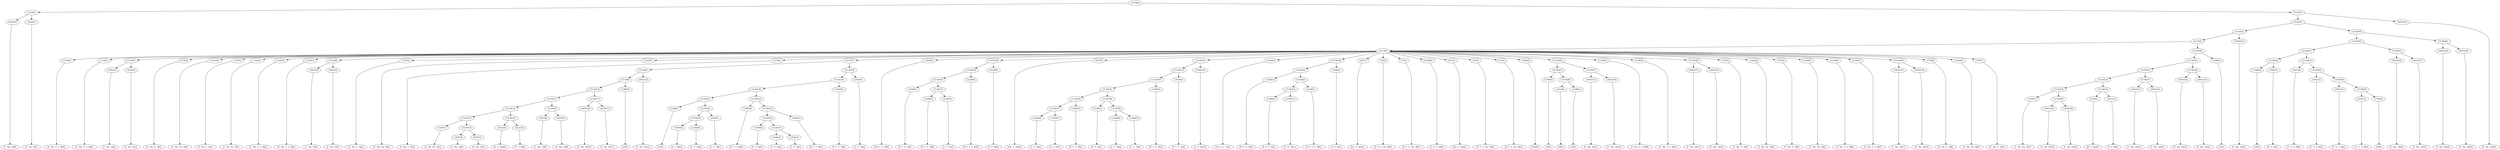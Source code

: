 digraph sample{
"L4055(0)"->"[C  Dis  G](0)"
"L4055(1)"->"[C  Dis  G](1)"
"L5130(1)"->"L4055(0)"
"L5130(1)"->"L4055(1)"
"L1184(0)"->"[C  Dis  G  A  B](0)"
"L1184(1)"->"[C  Dis  G  A  B](1)"
"L4055(2)"->"[C  Dis  G](2)"
"L4055(3)"->"[C  Dis  G](3)"
"L5130(5)"->"L4055(2)"
"L5130(5)"->"L4055(3)"
"L379(0)"->"[C  Dis  G  A](0)"
"L1420(0)"->"[C  Dis  Fis  A](0)"
"L379(1)"->"[C  Dis  G  A](1)"
"L1420(1)"->"[C  Dis  Fis  A](1)"
"L1184(2)"->"[C  Dis  G  A  B](2)"
"L1184(3)"->"[C  Dis  G  A  B](3)"
"L4055(4)"->"[C  Dis  G](4)"
"L4055(5)"->"[C  Dis  G](5)"
"L5130(6)"->"L4055(4)"
"L5130(6)"->"L4055(5)"
"L379(2)"->"[C  Dis  G  A](2)"
"L1420(2)"->"[C  Dis  Fis  A](2)"
"L379(3)"->"[C  Dis  G  A](3)"
"L1420(3)"->"[C  Dis  Fis  A](3)"
"L4055(6)"->"[C  Dis  G](6)"
"L4055(7)"->"[C  Dis  G](7)"
"L5130(14)"->"L4055(6)"
"L5130(14)"->"L4055(7)"
"L5130(13)"->"L1420(3)"
"L5130(13)"->"L5130(14)"
"L4142(0)"->"[D  G  Ais](0)"
"L4221(0)"->"[F  G  B](0)"
"L5130(15)"->"L4142(0)"
"L5130(15)"->"L4221(0)"
"L5130(12)"->"L5130(13)"
"L5130(12)"->"L5130(15)"
"L4055(8)"->"[C  Dis  G](8)"
"L4055(9)"->"[C  Dis  G](9)"
"L5130(16)"->"L4055(8)"
"L5130(16)"->"L4055(9)"
"L5130(11)"->"L5130(12)"
"L5130(11)"->"L5130(16)"
"L4055(10)"->"[C  Dis  G](10)"
"L4055(11)"->"[C  Dis  G](11)"
"L5130(17)"->"L4055(10)"
"L5130(17)"->"L4055(11)"
"L5130(10)"->"L5130(11)"
"L5130(10)"->"L5130(17)"
"L2388(0)"->"[G](0)"
"L5130(9)"->"L5130(10)"
"L5130(9)"->"L2388(0)"
"L4055(12)"->"[C  Dis  G](12)"
"L5130(8)"->"L5130(9)"
"L5130(8)"->"L4055(12)"
"L2388(1)"->"[G](1)"
"L1895(0)"->"[D  G  B](0)"
"L2544(0)"->"[C  E  G](0)"
"L5130(23)"->"L1895(0)"
"L5130(23)"->"L2544(0)"
"L2544(1)"->"[C  E  G](1)"
"L5130(22)"->"L5130(23)"
"L5130(22)"->"L2544(1)"
"L5130(21)"->"L2388(1)"
"L5130(21)"->"L5130(22)"
"L3269(0)"->"[D  F  G  B](0)"
"L3109(0)"->"[D  F  G](0)"
"L2544(2)"->"[C  E  G](2)"
"L2544(3)"->"[C  E  G](3)"
"L5130(27)"->"L2544(2)"
"L5130(27)"->"L2544(3)"
"L5130(26)"->"L3109(0)"
"L5130(26)"->"L5130(27)"
"L3269(1)"->"[D  F  G  B](1)"
"L5130(25)"->"L5130(26)"
"L5130(25)"->"L3269(1)"
"L5130(24)"->"L3269(0)"
"L5130(24)"->"L5130(25)"
"L5130(20)"->"L5130(21)"
"L5130(20)"->"L5130(24)"
"L3558(0)"->"[D  F  G  A](0)"
"L5130(19)"->"L5130(20)"
"L5130(19)"->"L3558(0)"
"L2544(4)"->"[C  E  G](4)"
"L5130(18)"->"L5130(19)"
"L5130(18)"->"L2544(4)"
"L5130(7)"->"L5130(8)"
"L5130(7)"->"L5130(18)"
"L2958(0)"->"[Cis  E  F  A](0)"
"L3558(1)"->"[D  F  G  A](1)"
"L4384(0)"->"[D  E  F  A](0)"
"L2544(5)"->"[C  E  G](5)"
"L5130(31)"->"L4384(0)"
"L5130(31)"->"L2544(5)"
"L5130(30)"->"L3558(1)"
"L5130(30)"->"L5130(31)"
"L2228(0)"->"[D  E  F  G  B](0)"
"L5130(29)"->"L5130(30)"
"L5130(29)"->"L2228(0)"
"L4339(0)"->"[C  E  B](0)"
"L5130(28)"->"L5130(29)"
"L5130(28)"->"L4339(0)"
"L637(0)"->"[Gis  A  Ais](0)"
"L2544(6)"->"[C  E  G](6)"
"L2544(7)"->"[C  E  G](7)"
"L5130(37)"->"L2544(6)"
"L5130(37)"->"L2544(7)"
"L3269(2)"->"[D  F  G  B](2)"
"L5130(36)"->"L5130(37)"
"L5130(36)"->"L3269(2)"
"L3109(1)"->"[D  F  G](1)"
"L2544(8)"->"[C  E  G](8)"
"L2544(9)"->"[C  E  G](9)"
"L5130(39)"->"L2544(8)"
"L5130(39)"->"L2544(9)"
"L5130(38)"->"L3109(1)"
"L5130(38)"->"L5130(39)"
"L5130(35)"->"L5130(36)"
"L5130(35)"->"L5130(38)"
"L3269(3)"->"[D  F  G  B](3)"
"L5130(34)"->"L5130(35)"
"L5130(34)"->"L3269(3)"
"L3558(2)"->"[D  F  G  A](2)"
"L5130(33)"->"L5130(34)"
"L5130(33)"->"L3558(2)"
"L2544(10)"->"[C  E  G](10)"
"L5130(32)"->"L5130(33)"
"L5130(32)"->"L2544(10)"
"L2958(1)"->"[Cis  E  F  A](1)"
"L3558(3)"->"[D  F  G  A](3)"
"L4384(1)"->"[D  E  F  A](1)"
"L2544(11)"->"[C  E  G](11)"
"L5130(43)"->"L4384(1)"
"L5130(43)"->"L2544(11)"
"L2228(1)"->"[D  E  F  G  B](1)"
"L5130(42)"->"L5130(43)"
"L5130(42)"->"L2228(1)"
"L5130(41)"->"L3558(3)"
"L5130(41)"->"L5130(42)"
"L4339(1)"->"[C  E  B](1)"
"L5130(40)"->"L5130(41)"
"L5130(40)"->"L4339(1)"
"L637(1)"->"[Gis  A  Ais](1)"
"L33(0)"->"[D  F  G  Gis  B](0)"
"L33(1)"->"[D  F  G  Gis  B](1)"
"L4128(0)"->"[C  E  G  B](0)"
"L637(2)"->"[Gis  A  Ais](2)"
"L33(2)"->"[D  F  G  Gis  B](2)"
"L33(3)"->"[D  F  G  Gis  B](3)"
"L-686(0)"->"[Gis](0)"
"L3799(0)"->"[F](0)"
"L3215(0)"->"[D](0)"
"L2388(2)"->"[G](2)"
"L5130(46)"->"L3215(0)"
"L5130(46)"->"L2388(2)"
"L5130(45)"->"L3799(0)"
"L5130(45)"->"L5130(46)"
"L4055(13)"->"[C  Dis  G](13)"
"L4055(14)"->"[C  Dis  G](14)"
"L5130(47)"->"L4055(13)"
"L5130(47)"->"L4055(14)"
"L5130(44)"->"L5130(45)"
"L5130(44)"->"L5130(47)"
"L1184(4)"->"[C  Dis  G  A  B](4)"
"L1184(5)"->"[C  Dis  G  A  B](5)"
"L4055(15)"->"[C  Dis  G](15)"
"L4055(16)"->"[C  Dis  G](16)"
"L5130(48)"->"L4055(15)"
"L5130(48)"->"L4055(16)"
"L379(4)"->"[C  Dis  G  A](4)"
"L1420(4)"->"[C  Dis  Fis  A](4)"
"L379(5)"->"[C  Dis  G  A](5)"
"L1420(5)"->"[C  Dis  Fis  A](5)"
"L1184(6)"->"[C  Dis  G  A  B](6)"
"L1184(7)"->"[C  Dis  G  A  B](7)"
"L4055(17)"->"[C  Dis  G](17)"
"L4055(18)"->"[C  Dis  G](18)"
"L5130(49)"->"L4055(17)"
"L5130(49)"->"L4055(18)"
"L379(6)"->"[C  Dis  G  A](6)"
"L1420(6)"->"[C  Dis  Fis  A](6)"
"L379(7)"->"[C  Dis  G  A](7)"
"L5119(0)"->"L1184(0)"
"L5119(0)"->"L1184(1)"
"L5119(0)"->"L5130(5)"
"L5119(0)"->"L379(0)"
"L5119(0)"->"L1420(0)"
"L5119(0)"->"L379(1)"
"L5119(0)"->"L1420(1)"
"L5119(0)"->"L1184(2)"
"L5119(0)"->"L1184(3)"
"L5119(0)"->"L5130(6)"
"L5119(0)"->"L379(2)"
"L5119(0)"->"L1420(2)"
"L5119(0)"->"L379(3)"
"L5119(0)"->"L5130(7)"
"L5119(0)"->"L2958(0)"
"L5119(0)"->"L5130(28)"
"L5119(0)"->"L637(0)"
"L5119(0)"->"L5130(32)"
"L5119(0)"->"L2958(1)"
"L5119(0)"->"L5130(40)"
"L5119(0)"->"L637(1)"
"L5119(0)"->"L33(0)"
"L5119(0)"->"L33(1)"
"L5119(0)"->"L4128(0)"
"L5119(0)"->"L637(2)"
"L5119(0)"->"L33(2)"
"L5119(0)"->"L33(3)"
"L5119(0)"->"L-686(0)"
"L5119(0)"->"L5130(44)"
"L5119(0)"->"L1184(4)"
"L5119(0)"->"L1184(5)"
"L5119(0)"->"L5130(48)"
"L5119(0)"->"L379(4)"
"L5119(0)"->"L1420(4)"
"L5119(0)"->"L379(5)"
"L5119(0)"->"L1420(5)"
"L5119(0)"->"L1184(6)"
"L5119(0)"->"L1184(7)"
"L5119(0)"->"L5130(49)"
"L5119(0)"->"L379(6)"
"L5119(0)"->"L1420(6)"
"L5119(0)"->"L379(7)"
"L1420(7)"->"[C  Dis  Fis  A](7)"
"L4055(19)"->"[C  Dis  G](19)"
"L4055(20)"->"[C  Dis  G](20)"
"L5130(55)"->"L4055(19)"
"L5130(55)"->"L4055(20)"
"L5130(54)"->"L1420(7)"
"L5130(54)"->"L5130(55)"
"L4142(1)"->"[D  G  Ais](1)"
"L4221(1)"->"[F  G  B](1)"
"L5130(56)"->"L4142(1)"
"L5130(56)"->"L4221(1)"
"L5130(53)"->"L5130(54)"
"L5130(53)"->"L5130(56)"
"L4055(21)"->"[C  Dis  G](21)"
"L4055(22)"->"[C  Dis  G](22)"
"L5130(57)"->"L4055(21)"
"L5130(57)"->"L4055(22)"
"L5130(52)"->"L5130(53)"
"L5130(52)"->"L5130(57)"
"L4055(23)"->"[C  Dis  G](23)"
"L4055(24)"->"[C  Dis  G](24)"
"L5130(58)"->"L4055(23)"
"L5130(58)"->"L4055(24)"
"L5130(51)"->"L5130(52)"
"L5130(51)"->"L5130(58)"
"L2388(3)"->"[G](3)"
"L5130(50)"->"L5130(51)"
"L5130(50)"->"L2388(3)"
"L5118(0)"->"L5119(0)"
"L5118(0)"->"L5130(50)"
"L4055(25)"->"[C  Dis  G](25)"
"L5130(4)"->"L5118(0)"
"L5130(4)"->"L4055(25)"
"L2388(4)"->"[G](4)"
"L1895(1)"->"[D  G  B](1)"
"L5130(62)"->"L2388(4)"
"L5130(62)"->"L1895(1)"
"L5021(0)"->"[C  G  A  B](0)"
"L5021(1)"->"[C  G  A  B](1)"
"L5021(2)"->"[C  G  A  B](2)"
"L5021(3)"->"[C  G  A  B](3)"
"L1796(0)"->"[C](0)"
"L5130(66)"->"L5021(3)"
"L5130(66)"->"L1796(0)"
"L5130(65)"->"L5021(2)"
"L5130(65)"->"L5130(66)"
"L5130(64)"->"L5021(1)"
"L5130(64)"->"L5130(65)"
"L5130(63)"->"L5021(0)"
"L5130(63)"->"L5130(64)"
"L5130(61)"->"L5130(62)"
"L5130(61)"->"L5130(63)"
"L4055(26)"->"[C  Dis  G](26)"
"L4055(27)"->"[C  Dis  G](27)"
"L5130(67)"->"L4055(26)"
"L5130(67)"->"L4055(27)"
"L5130(60)"->"L5130(61)"
"L5130(60)"->"L5130(67)"
"L4055(28)"->"[C  Dis  G](28)"
"L4055(29)"->"[C  Dis  G](29)"
"L5130(68)"->"L4055(28)"
"L5130(68)"->"L4055(29)"
"L5130(59)"->"L5130(60)"
"L5130(59)"->"L5130(68)"
"L5130(3)"->"L5130(4)"
"L5130(3)"->"L5130(59)"
"L4055(30)"->"[C  Dis  G](30)"
"L5130(2)"->"L5130(3)"
"L5130(2)"->"L4055(30)"
"L5130(0)"->"L5130(1)"
"L5130(0)"->"L5130(2)"
{rank = min; "L5130(0)"}
{rank = same; "L5130(1)"; "L5130(2)";}
{rank = same; "L4055(0)"; "L4055(1)"; "L5130(3)"; "L4055(30)";}
{rank = same; "L5130(4)"; "L5130(59)";}
{rank = same; "L5118(0)"; "L4055(25)"; "L5130(60)"; "L5130(68)";}
{rank = same; "L5119(0)"; "L5130(50)"; "L5130(61)"; "L5130(67)"; "L4055(28)"; "L4055(29)";}
{rank = same; "L1184(0)"; "L1184(1)"; "L5130(5)"; "L379(0)"; "L1420(0)"; "L379(1)"; "L1420(1)"; "L1184(2)"; "L1184(3)"; "L5130(6)"; "L379(2)"; "L1420(2)"; "L379(3)"; "L5130(7)"; "L2958(0)"; "L5130(28)"; "L637(0)"; "L5130(32)"; "L2958(1)"; "L5130(40)"; "L637(1)"; "L33(0)"; "L33(1)"; "L4128(0)"; "L637(2)"; "L33(2)"; "L33(3)"; "L-686(0)"; "L5130(44)"; "L1184(4)"; "L1184(5)"; "L5130(48)"; "L379(4)"; "L1420(4)"; "L379(5)"; "L1420(5)"; "L1184(6)"; "L1184(7)"; "L5130(49)"; "L379(6)"; "L1420(6)"; "L379(7)"; "L5130(51)"; "L2388(3)"; "L5130(62)"; "L5130(63)"; "L4055(26)"; "L4055(27)";}
{rank = same; "L4055(2)"; "L4055(3)"; "L4055(4)"; "L4055(5)"; "L5130(8)"; "L5130(18)"; "L5130(29)"; "L4339(0)"; "L5130(33)"; "L2544(10)"; "L5130(41)"; "L4339(1)"; "L5130(45)"; "L5130(47)"; "L4055(15)"; "L4055(16)"; "L4055(17)"; "L4055(18)"; "L5130(52)"; "L5130(58)"; "L2388(4)"; "L1895(1)"; "L5021(0)"; "L5130(64)";}
{rank = same; "L5130(9)"; "L4055(12)"; "L5130(19)"; "L2544(4)"; "L5130(30)"; "L2228(0)"; "L5130(34)"; "L3558(2)"; "L3558(3)"; "L5130(42)"; "L3799(0)"; "L5130(46)"; "L4055(13)"; "L4055(14)"; "L5130(53)"; "L5130(57)"; "L4055(23)"; "L4055(24)"; "L5021(1)"; "L5130(65)";}
{rank = same; "L5130(10)"; "L2388(0)"; "L5130(20)"; "L3558(0)"; "L3558(1)"; "L5130(31)"; "L5130(35)"; "L3269(3)"; "L5130(43)"; "L2228(1)"; "L3215(0)"; "L2388(2)"; "L5130(54)"; "L5130(56)"; "L4055(21)"; "L4055(22)"; "L5021(2)"; "L5130(66)";}
{rank = same; "L5130(11)"; "L5130(17)"; "L5130(21)"; "L5130(24)"; "L4384(0)"; "L2544(5)"; "L5130(36)"; "L5130(38)"; "L4384(1)"; "L2544(11)"; "L1420(7)"; "L5130(55)"; "L4142(1)"; "L4221(1)"; "L5021(3)"; "L1796(0)";}
{rank = same; "L5130(12)"; "L5130(16)"; "L4055(10)"; "L4055(11)"; "L2388(1)"; "L5130(22)"; "L3269(0)"; "L5130(25)"; "L5130(37)"; "L3269(2)"; "L3109(1)"; "L5130(39)"; "L4055(19)"; "L4055(20)";}
{rank = same; "L5130(13)"; "L5130(15)"; "L4055(8)"; "L4055(9)"; "L5130(23)"; "L2544(1)"; "L5130(26)"; "L3269(1)"; "L2544(6)"; "L2544(7)"; "L2544(8)"; "L2544(9)";}
{rank = same; "L1420(3)"; "L5130(14)"; "L4142(0)"; "L4221(0)"; "L1895(0)"; "L2544(0)"; "L3109(0)"; "L5130(27)";}
{rank = same; "L4055(6)"; "L4055(7)"; "L2544(2)"; "L2544(3)";}
{rank = max; "[C  Dis  Fis  A](0)"; "[C  Dis  Fis  A](1)"; "[C  Dis  Fis  A](2)"; "[C  Dis  Fis  A](3)"; "[C  Dis  Fis  A](4)"; "[C  Dis  Fis  A](5)"; "[C  Dis  Fis  A](6)"; "[C  Dis  Fis  A](7)"; "[C  Dis  G  A  B](0)"; "[C  Dis  G  A  B](1)"; "[C  Dis  G  A  B](2)"; "[C  Dis  G  A  B](3)"; "[C  Dis  G  A  B](4)"; "[C  Dis  G  A  B](5)"; "[C  Dis  G  A  B](6)"; "[C  Dis  G  A  B](7)"; "[C  Dis  G  A](0)"; "[C  Dis  G  A](1)"; "[C  Dis  G  A](2)"; "[C  Dis  G  A](3)"; "[C  Dis  G  A](4)"; "[C  Dis  G  A](5)"; "[C  Dis  G  A](6)"; "[C  Dis  G  A](7)"; "[C  Dis  G](0)"; "[C  Dis  G](1)"; "[C  Dis  G](10)"; "[C  Dis  G](11)"; "[C  Dis  G](12)"; "[C  Dis  G](13)"; "[C  Dis  G](14)"; "[C  Dis  G](15)"; "[C  Dis  G](16)"; "[C  Dis  G](17)"; "[C  Dis  G](18)"; "[C  Dis  G](19)"; "[C  Dis  G](2)"; "[C  Dis  G](20)"; "[C  Dis  G](21)"; "[C  Dis  G](22)"; "[C  Dis  G](23)"; "[C  Dis  G](24)"; "[C  Dis  G](25)"; "[C  Dis  G](26)"; "[C  Dis  G](27)"; "[C  Dis  G](28)"; "[C  Dis  G](29)"; "[C  Dis  G](3)"; "[C  Dis  G](30)"; "[C  Dis  G](4)"; "[C  Dis  G](5)"; "[C  Dis  G](6)"; "[C  Dis  G](7)"; "[C  Dis  G](8)"; "[C  Dis  G](9)"; "[C  E  B](0)"; "[C  E  B](1)"; "[C  E  G  B](0)"; "[C  E  G](0)"; "[C  E  G](1)"; "[C  E  G](10)"; "[C  E  G](11)"; "[C  E  G](2)"; "[C  E  G](3)"; "[C  E  G](4)"; "[C  E  G](5)"; "[C  E  G](6)"; "[C  E  G](7)"; "[C  E  G](8)"; "[C  E  G](9)"; "[C  G  A  B](0)"; "[C  G  A  B](1)"; "[C  G  A  B](2)"; "[C  G  A  B](3)"; "[C](0)"; "[Cis  E  F  A](0)"; "[Cis  E  F  A](1)"; "[D  E  F  A](0)"; "[D  E  F  A](1)"; "[D  E  F  G  B](0)"; "[D  E  F  G  B](1)"; "[D  F  G  A](0)"; "[D  F  G  A](1)"; "[D  F  G  A](2)"; "[D  F  G  A](3)"; "[D  F  G  B](0)"; "[D  F  G  B](1)"; "[D  F  G  B](2)"; "[D  F  G  B](3)"; "[D  F  G  Gis  B](0)"; "[D  F  G  Gis  B](1)"; "[D  F  G  Gis  B](2)"; "[D  F  G  Gis  B](3)"; "[D  F  G](0)"; "[D  F  G](1)"; "[D  G  Ais](0)"; "[D  G  Ais](1)"; "[D  G  B](0)"; "[D  G  B](1)"; "[D](0)"; "[F  G  B](0)"; "[F  G  B](1)"; "[F](0)"; "[G](0)"; "[G](1)"; "[G](2)"; "[G](3)"; "[G](4)"; "[Gis  A  Ais](0)"; "[Gis  A  Ais](1)"; "[Gis  A  Ais](2)"; "[Gis](0)";}
}